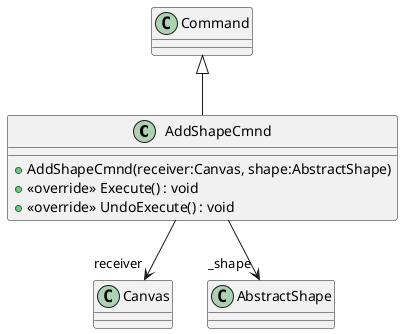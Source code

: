 @startuml
class AddShapeCmnd {
    + AddShapeCmnd(receiver:Canvas, shape:AbstractShape)
    + <<override>> Execute() : void
    + <<override>> UndoExecute() : void
}
Command <|-- AddShapeCmnd
AddShapeCmnd --> "receiver" Canvas
AddShapeCmnd --> "_shape" AbstractShape
@enduml
